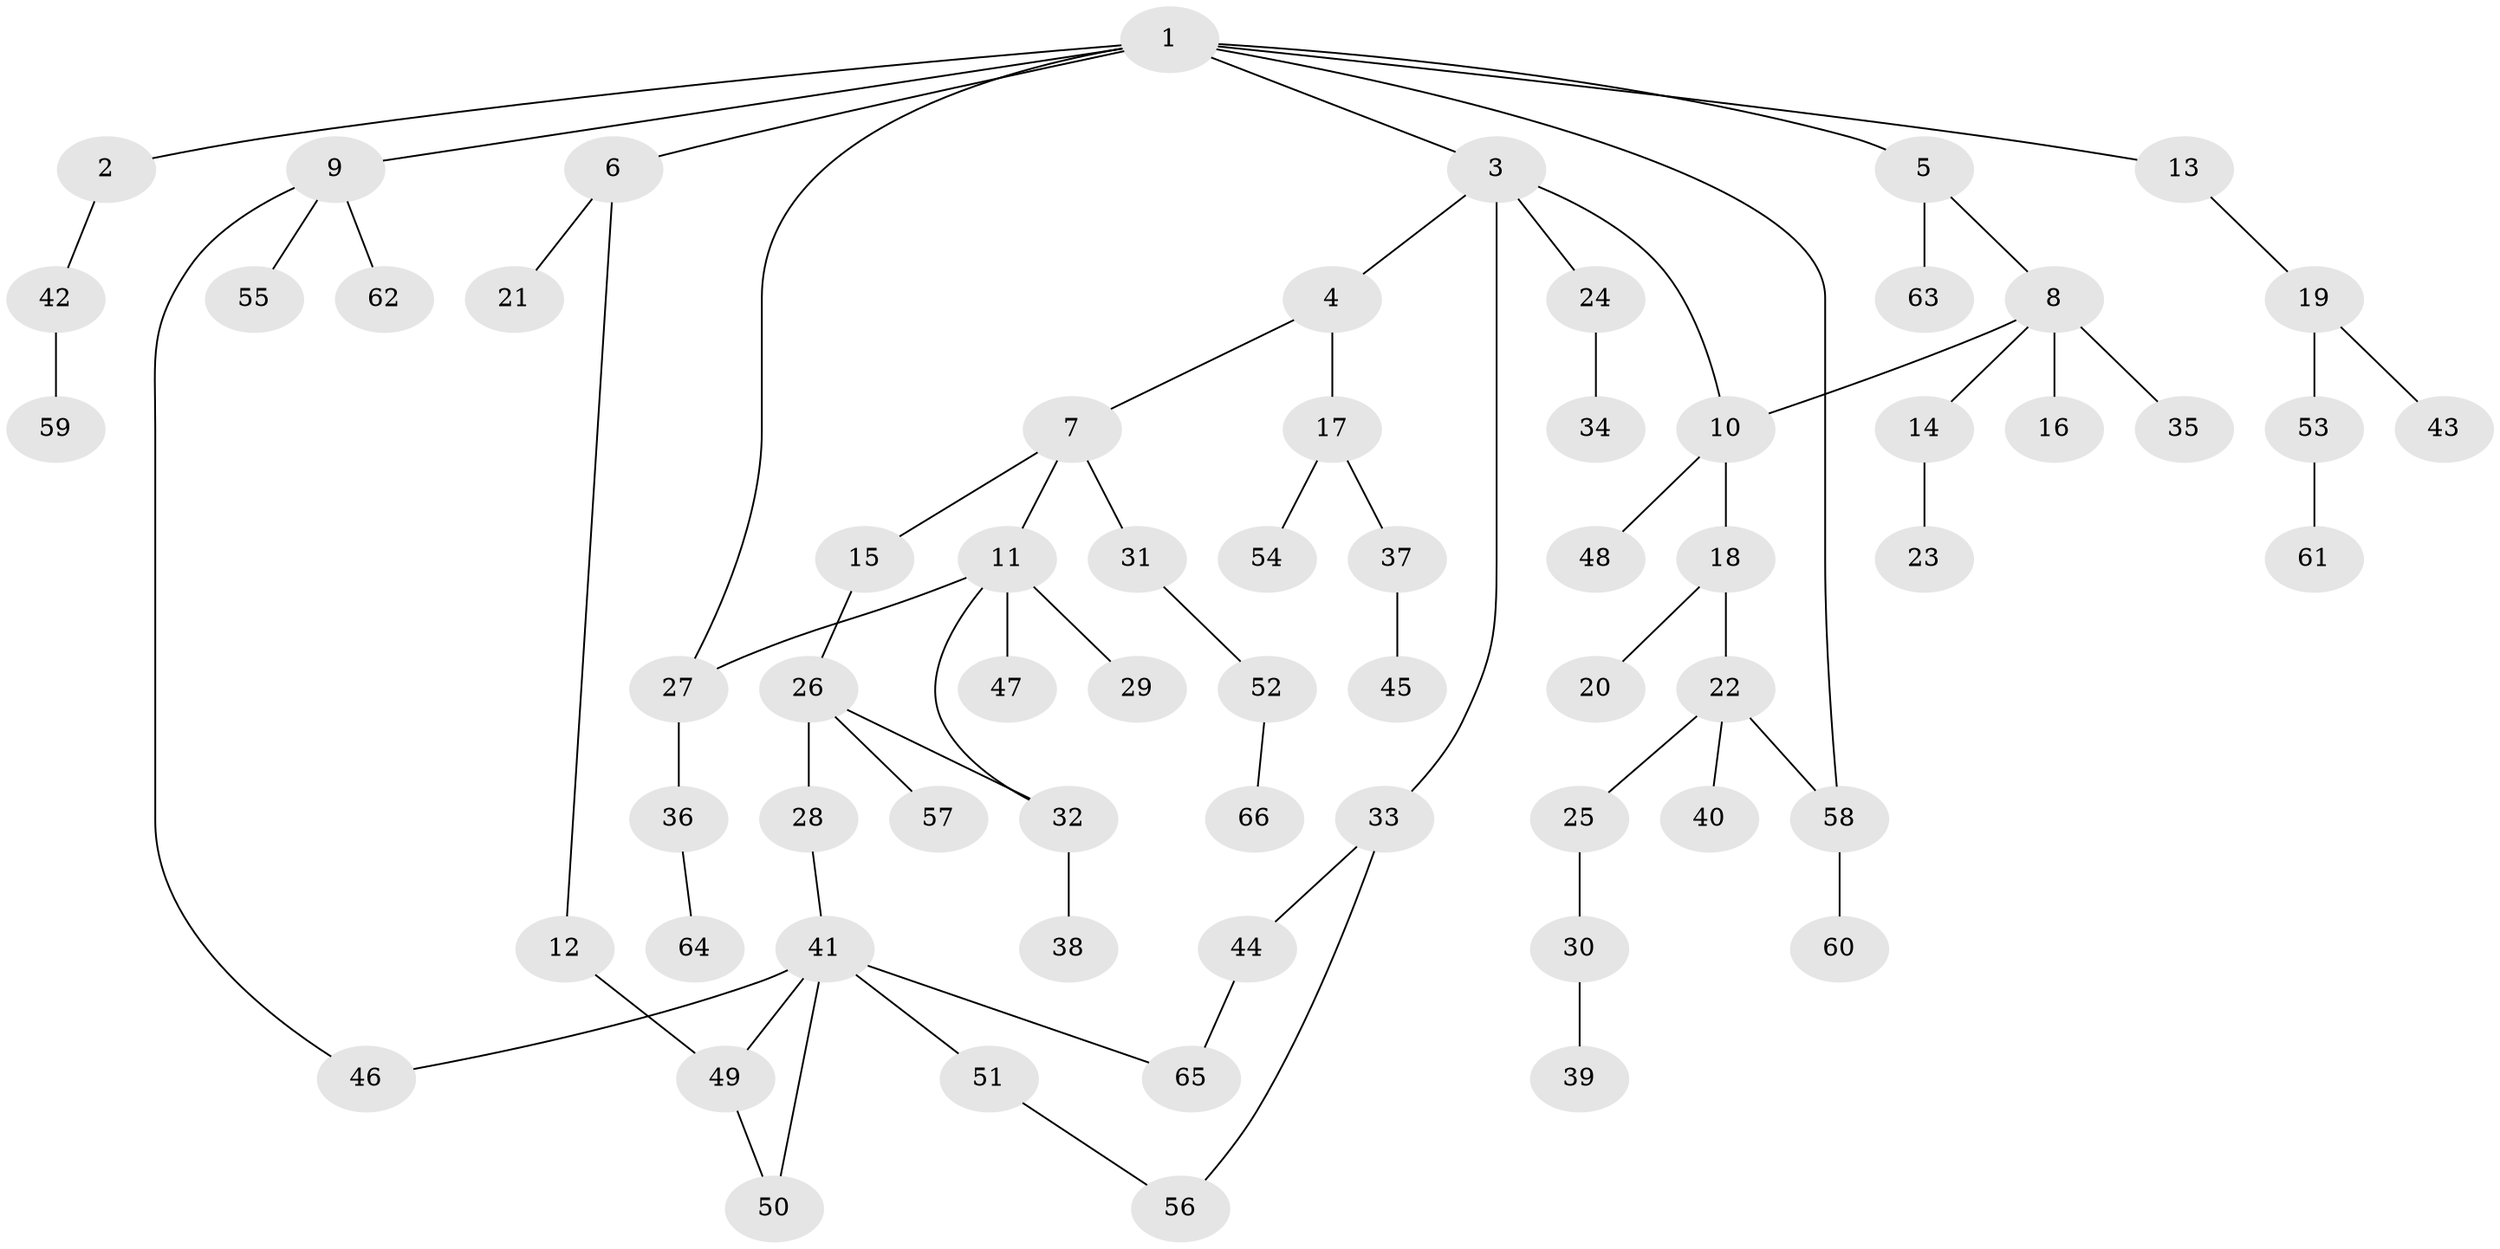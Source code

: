 // Generated by graph-tools (version 1.1) at 2025/41/03/09/25 04:41:00]
// undirected, 66 vertices, 74 edges
graph export_dot {
graph [start="1"]
  node [color=gray90,style=filled];
  1;
  2;
  3;
  4;
  5;
  6;
  7;
  8;
  9;
  10;
  11;
  12;
  13;
  14;
  15;
  16;
  17;
  18;
  19;
  20;
  21;
  22;
  23;
  24;
  25;
  26;
  27;
  28;
  29;
  30;
  31;
  32;
  33;
  34;
  35;
  36;
  37;
  38;
  39;
  40;
  41;
  42;
  43;
  44;
  45;
  46;
  47;
  48;
  49;
  50;
  51;
  52;
  53;
  54;
  55;
  56;
  57;
  58;
  59;
  60;
  61;
  62;
  63;
  64;
  65;
  66;
  1 -- 2;
  1 -- 3;
  1 -- 5;
  1 -- 6;
  1 -- 9;
  1 -- 13;
  1 -- 27;
  1 -- 58;
  2 -- 42;
  3 -- 4;
  3 -- 10;
  3 -- 24;
  3 -- 33;
  4 -- 7;
  4 -- 17;
  5 -- 8;
  5 -- 63;
  6 -- 12;
  6 -- 21;
  7 -- 11;
  7 -- 15;
  7 -- 31;
  8 -- 14;
  8 -- 16;
  8 -- 35;
  8 -- 10;
  9 -- 46;
  9 -- 55;
  9 -- 62;
  10 -- 18;
  10 -- 48;
  11 -- 27;
  11 -- 29;
  11 -- 47;
  11 -- 32;
  12 -- 49;
  13 -- 19;
  14 -- 23;
  15 -- 26;
  17 -- 37;
  17 -- 54;
  18 -- 20;
  18 -- 22;
  19 -- 43;
  19 -- 53;
  22 -- 25;
  22 -- 40;
  22 -- 58;
  24 -- 34;
  25 -- 30;
  26 -- 28;
  26 -- 32;
  26 -- 57;
  27 -- 36;
  28 -- 41;
  30 -- 39;
  31 -- 52;
  32 -- 38;
  33 -- 44;
  33 -- 56;
  36 -- 64;
  37 -- 45;
  41 -- 49;
  41 -- 50;
  41 -- 51;
  41 -- 65;
  41 -- 46;
  42 -- 59;
  44 -- 65;
  49 -- 50;
  51 -- 56;
  52 -- 66;
  53 -- 61;
  58 -- 60;
}

